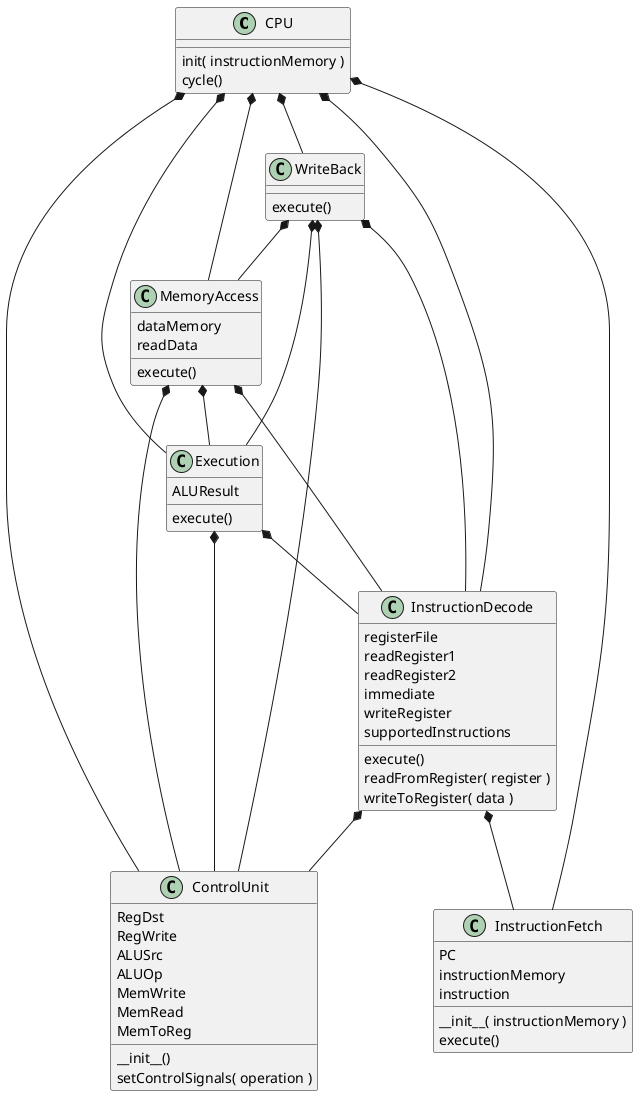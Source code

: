 @startuml

class CPU
{
  init( instructionMemory )
  cycle()
}

class ControlUnit
{
  RegDst
  RegWrite
  ALUSrc
  ALUOp
  MemWrite
  MemRead
  MemToReg
  __init__()
  setControlSignals( operation )
}

class InstructionDecode
{
  registerFile
  readRegister1
  readRegister2
  immediate
  writeRegister
  supportedInstructions
  execute()
  readFromRegister( register )
  writeToRegister( data )
}

class InstructionFetch
{
PC
instructionMemory
instruction
__init__( instructionMemory )
execute()
}

class Execution
{
  ALUResult
  execute()
}

class MemoryAccess
{
  dataMemory
  readData
  execute()
}

class WriteBack
{
  execute()
}

CPU *-- ControlUnit
CPU *-- InstructionDecode
CPU *-- InstructionFetch
CPU *-- Execution
CPU *-- MemoryAccess
CPU *-- WriteBack

InstructionDecode *-- ControlUnit
InstructionDecode *-- InstructionFetch

Execution *-- ControlUnit
Execution *-- InstructionDecode

MemoryAccess *-- ControlUnit
MemoryAccess *-- InstructionDecode
MemoryAccess *-- Execution

WriteBack *-- ControlUnit
WriteBack *-- InstructionDecode
WriteBack *-- Execution
WriteBack *-- MemoryAccess

@enduml